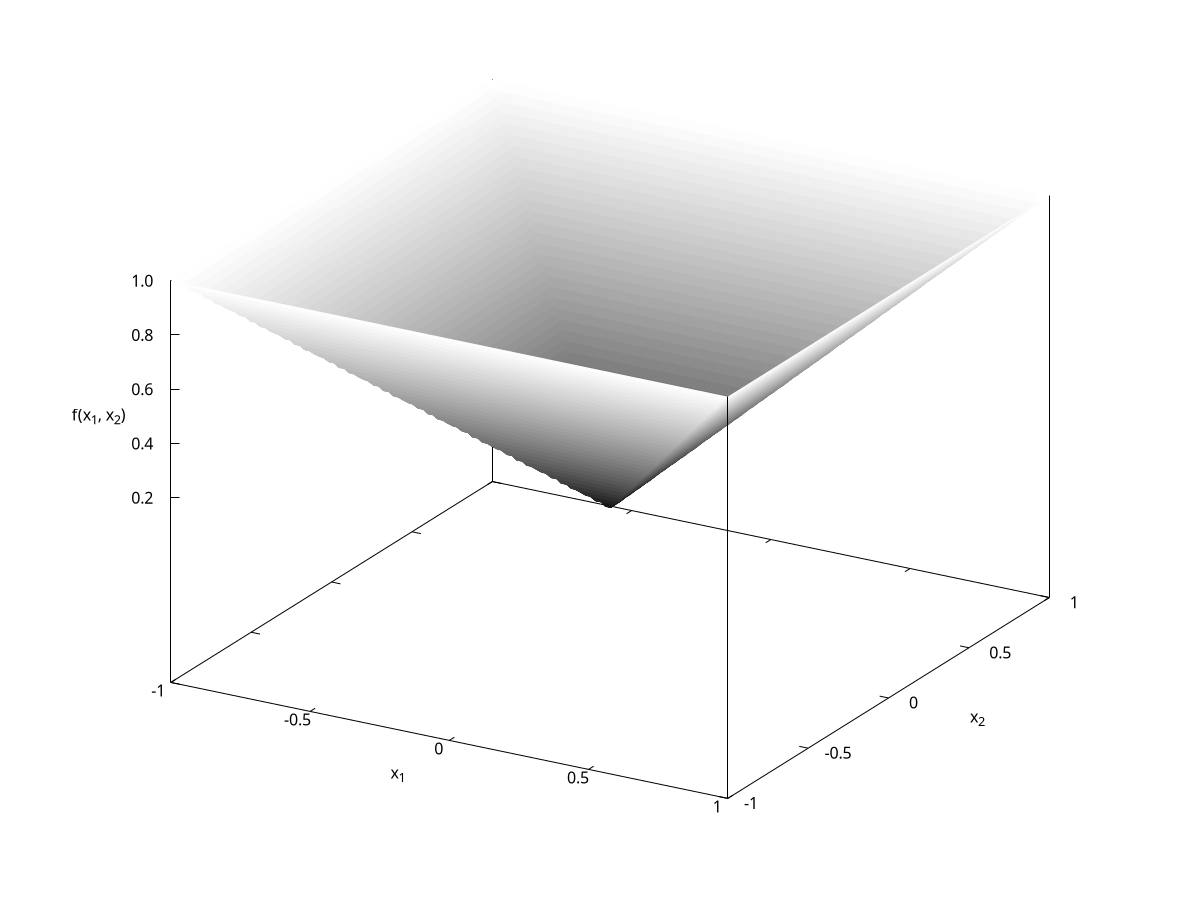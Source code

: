 set format z "%.1f"
set xtic -1, 0.5, 1 offset -0.8
set ytic -1, 0.5, 1 offset 0.8
set ztic 0, 0.2, 1
#set zrange [0:1]
set xrange [-1:1]
set yrange [-1:1]
#set key bottom
set xlabel 'x_1'
set ylabel 'x_2'
set zlabel 'f(x_1, x_2)' offset -1,0
set terminal postscript eps enhanced color font 'Helvetica,20'
set output 'schwefel.eps'
set lmargin 5.2
unset colorbox
set palette grey
set isosamples 80,80

splot  abs(x) > abs(y) ? abs(x) : abs(y) title '' with pm3d

